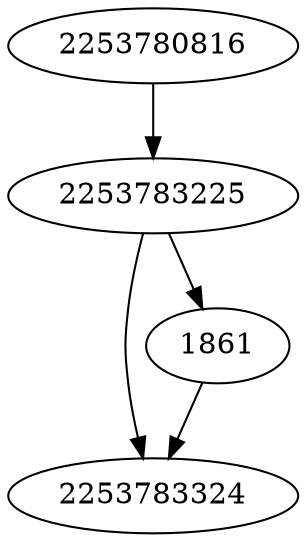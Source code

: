 strict digraph  {
2253780816;
2253783225;
2253783324;
1861;
2253780816 -> 2253783225;
2253783225 -> 1861;
2253783225 -> 2253783324;
1861 -> 2253783324;
}
